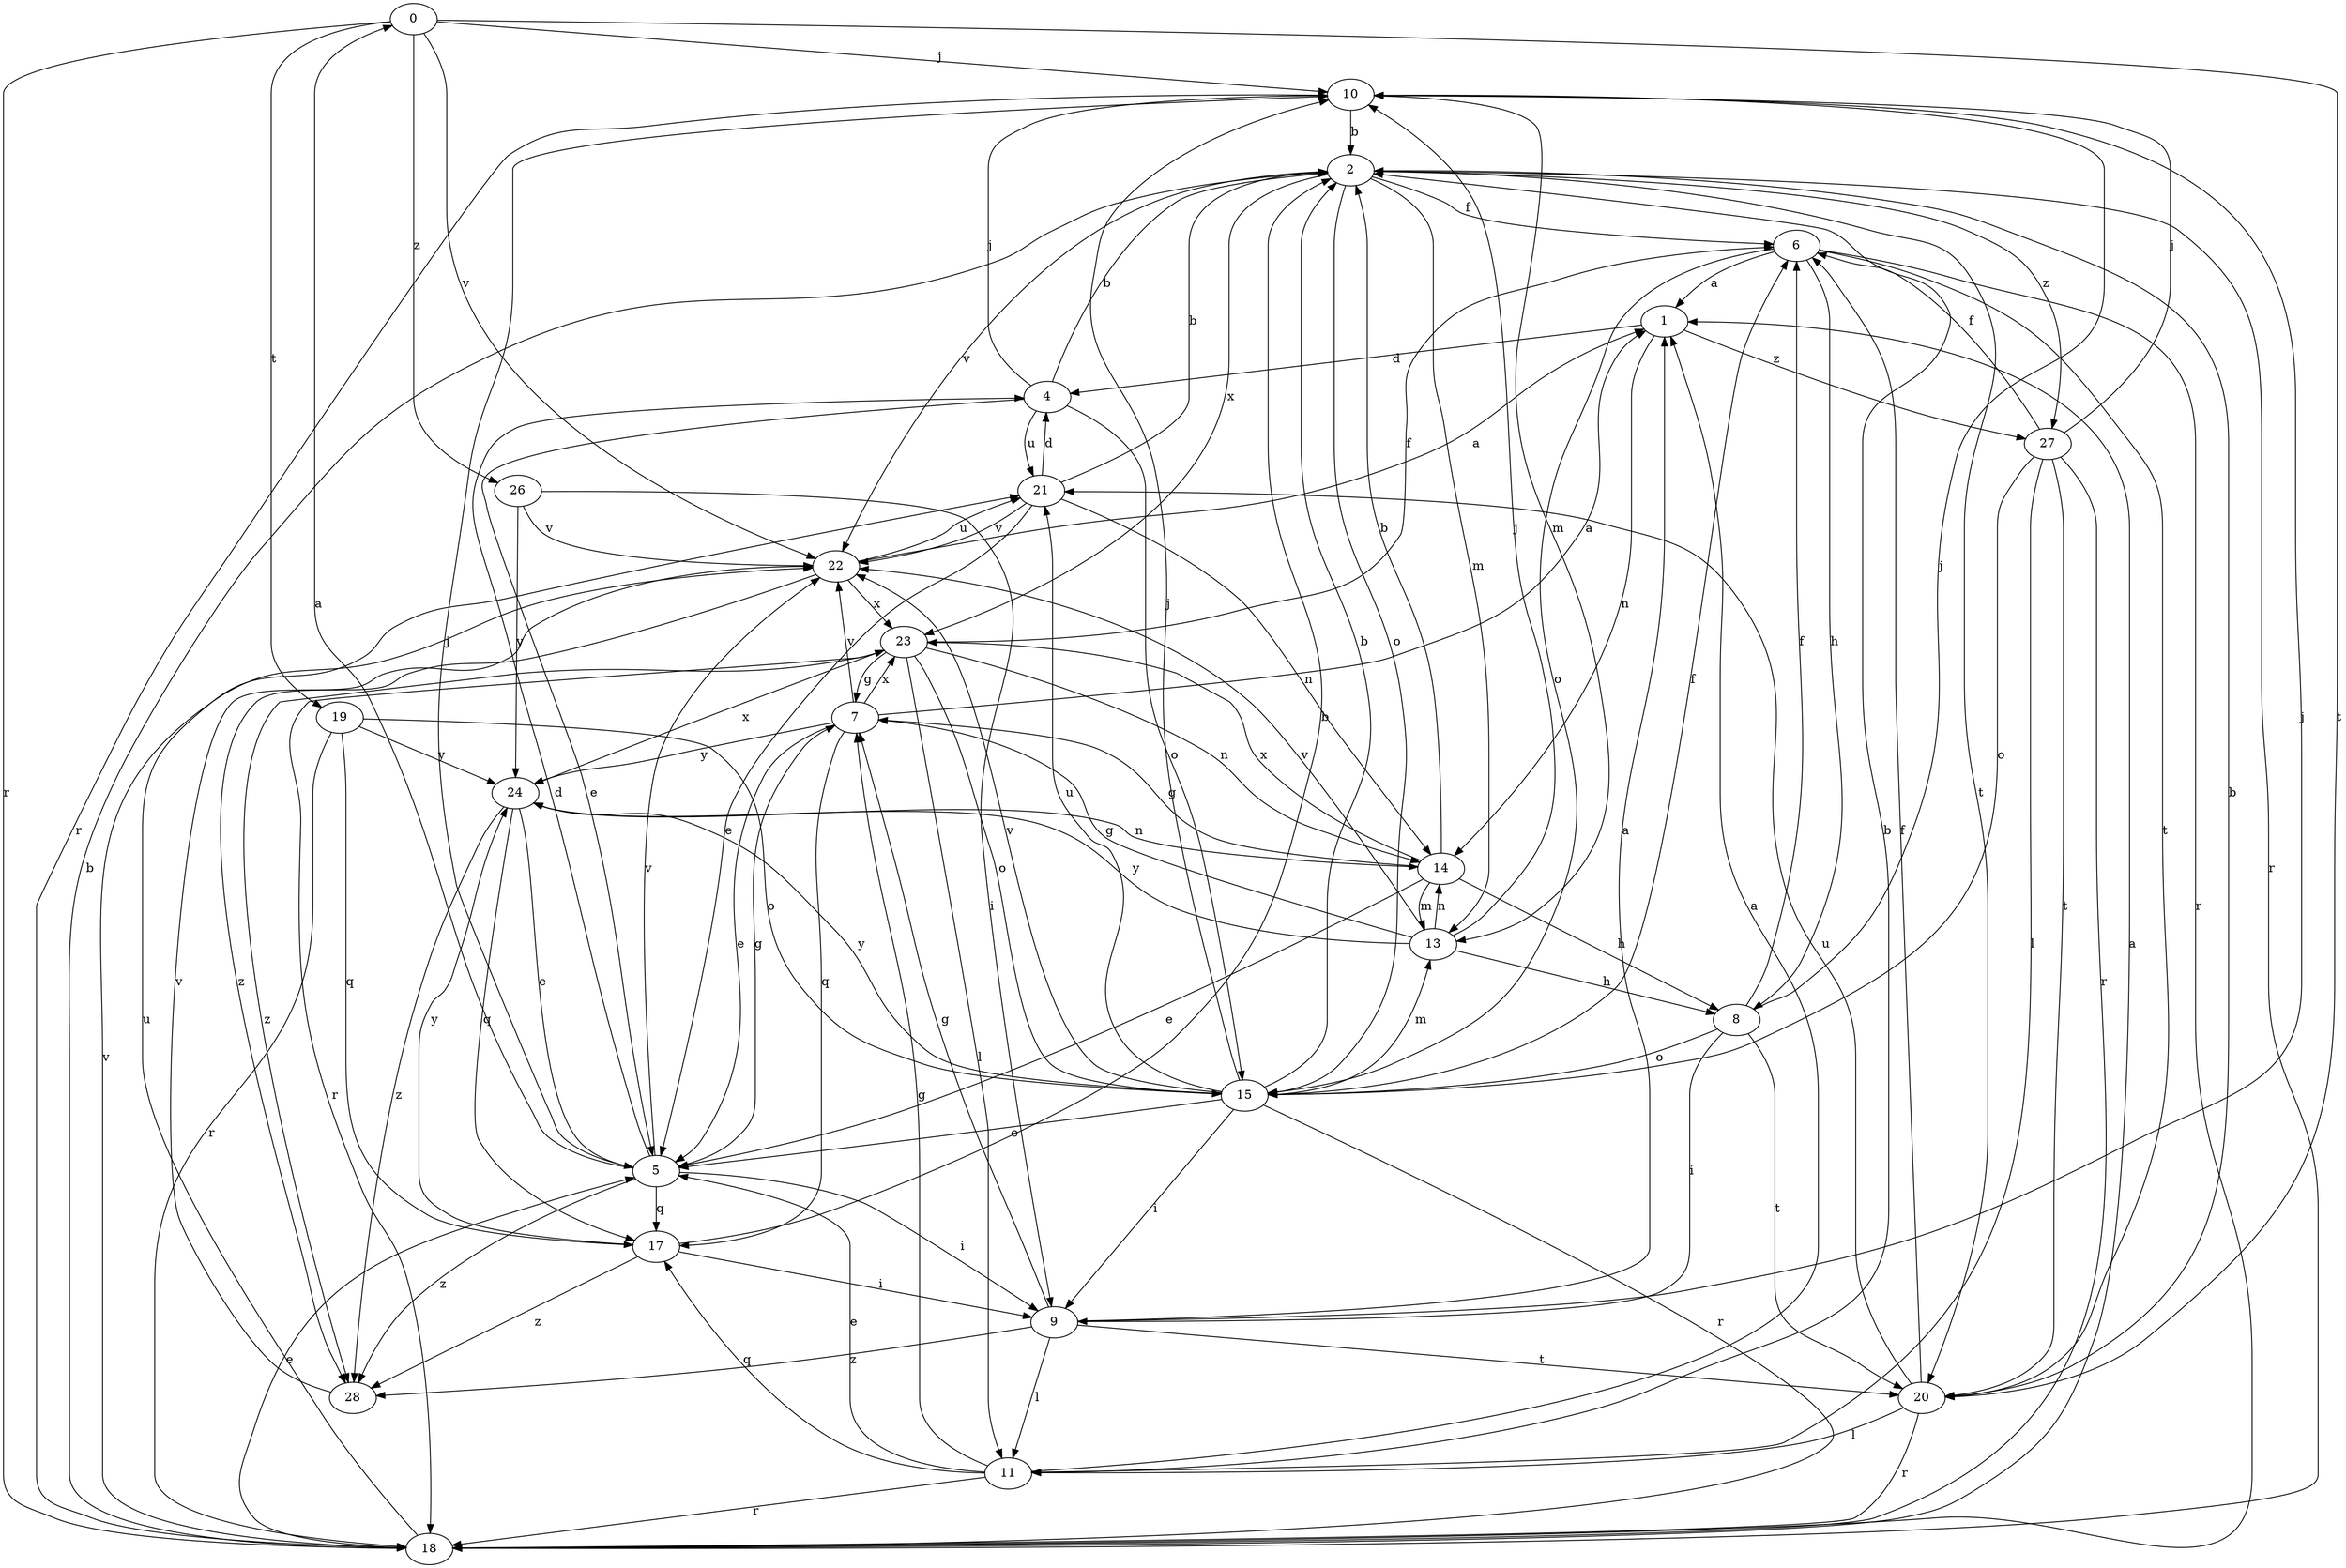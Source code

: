 strict digraph  {
0;
1;
2;
4;
5;
6;
7;
8;
9;
10;
11;
13;
14;
15;
17;
18;
19;
20;
21;
22;
23;
24;
26;
27;
28;
0 -> 10  [label=j];
0 -> 18  [label=r];
0 -> 19  [label=t];
0 -> 20  [label=t];
0 -> 22  [label=v];
0 -> 26  [label=z];
1 -> 4  [label=d];
1 -> 14  [label=n];
1 -> 27  [label=z];
2 -> 6  [label=f];
2 -> 13  [label=m];
2 -> 15  [label=o];
2 -> 18  [label=r];
2 -> 20  [label=t];
2 -> 22  [label=v];
2 -> 23  [label=x];
2 -> 27  [label=z];
4 -> 2  [label=b];
4 -> 5  [label=e];
4 -> 10  [label=j];
4 -> 15  [label=o];
4 -> 21  [label=u];
5 -> 0  [label=a];
5 -> 4  [label=d];
5 -> 7  [label=g];
5 -> 9  [label=i];
5 -> 10  [label=j];
5 -> 17  [label=q];
5 -> 22  [label=v];
5 -> 28  [label=z];
6 -> 1  [label=a];
6 -> 8  [label=h];
6 -> 15  [label=o];
6 -> 18  [label=r];
6 -> 20  [label=t];
7 -> 1  [label=a];
7 -> 5  [label=e];
7 -> 17  [label=q];
7 -> 22  [label=v];
7 -> 23  [label=x];
7 -> 24  [label=y];
8 -> 6  [label=f];
8 -> 9  [label=i];
8 -> 10  [label=j];
8 -> 15  [label=o];
8 -> 20  [label=t];
9 -> 1  [label=a];
9 -> 7  [label=g];
9 -> 10  [label=j];
9 -> 11  [label=l];
9 -> 20  [label=t];
9 -> 28  [label=z];
10 -> 2  [label=b];
10 -> 13  [label=m];
10 -> 18  [label=r];
11 -> 1  [label=a];
11 -> 2  [label=b];
11 -> 5  [label=e];
11 -> 7  [label=g];
11 -> 17  [label=q];
11 -> 18  [label=r];
13 -> 7  [label=g];
13 -> 8  [label=h];
13 -> 10  [label=j];
13 -> 14  [label=n];
13 -> 22  [label=v];
13 -> 24  [label=y];
14 -> 2  [label=b];
14 -> 5  [label=e];
14 -> 7  [label=g];
14 -> 8  [label=h];
14 -> 13  [label=m];
14 -> 23  [label=x];
15 -> 2  [label=b];
15 -> 5  [label=e];
15 -> 6  [label=f];
15 -> 9  [label=i];
15 -> 10  [label=j];
15 -> 13  [label=m];
15 -> 18  [label=r];
15 -> 21  [label=u];
15 -> 22  [label=v];
15 -> 24  [label=y];
17 -> 2  [label=b];
17 -> 9  [label=i];
17 -> 24  [label=y];
17 -> 28  [label=z];
18 -> 1  [label=a];
18 -> 2  [label=b];
18 -> 5  [label=e];
18 -> 21  [label=u];
18 -> 22  [label=v];
19 -> 15  [label=o];
19 -> 17  [label=q];
19 -> 18  [label=r];
19 -> 24  [label=y];
20 -> 2  [label=b];
20 -> 6  [label=f];
20 -> 11  [label=l];
20 -> 18  [label=r];
20 -> 21  [label=u];
21 -> 2  [label=b];
21 -> 4  [label=d];
21 -> 5  [label=e];
21 -> 14  [label=n];
21 -> 22  [label=v];
22 -> 1  [label=a];
22 -> 21  [label=u];
22 -> 23  [label=x];
22 -> 28  [label=z];
23 -> 6  [label=f];
23 -> 7  [label=g];
23 -> 11  [label=l];
23 -> 14  [label=n];
23 -> 15  [label=o];
23 -> 18  [label=r];
23 -> 28  [label=z];
24 -> 5  [label=e];
24 -> 14  [label=n];
24 -> 17  [label=q];
24 -> 23  [label=x];
24 -> 28  [label=z];
26 -> 9  [label=i];
26 -> 22  [label=v];
26 -> 24  [label=y];
27 -> 6  [label=f];
27 -> 10  [label=j];
27 -> 11  [label=l];
27 -> 15  [label=o];
27 -> 18  [label=r];
27 -> 20  [label=t];
28 -> 22  [label=v];
}
